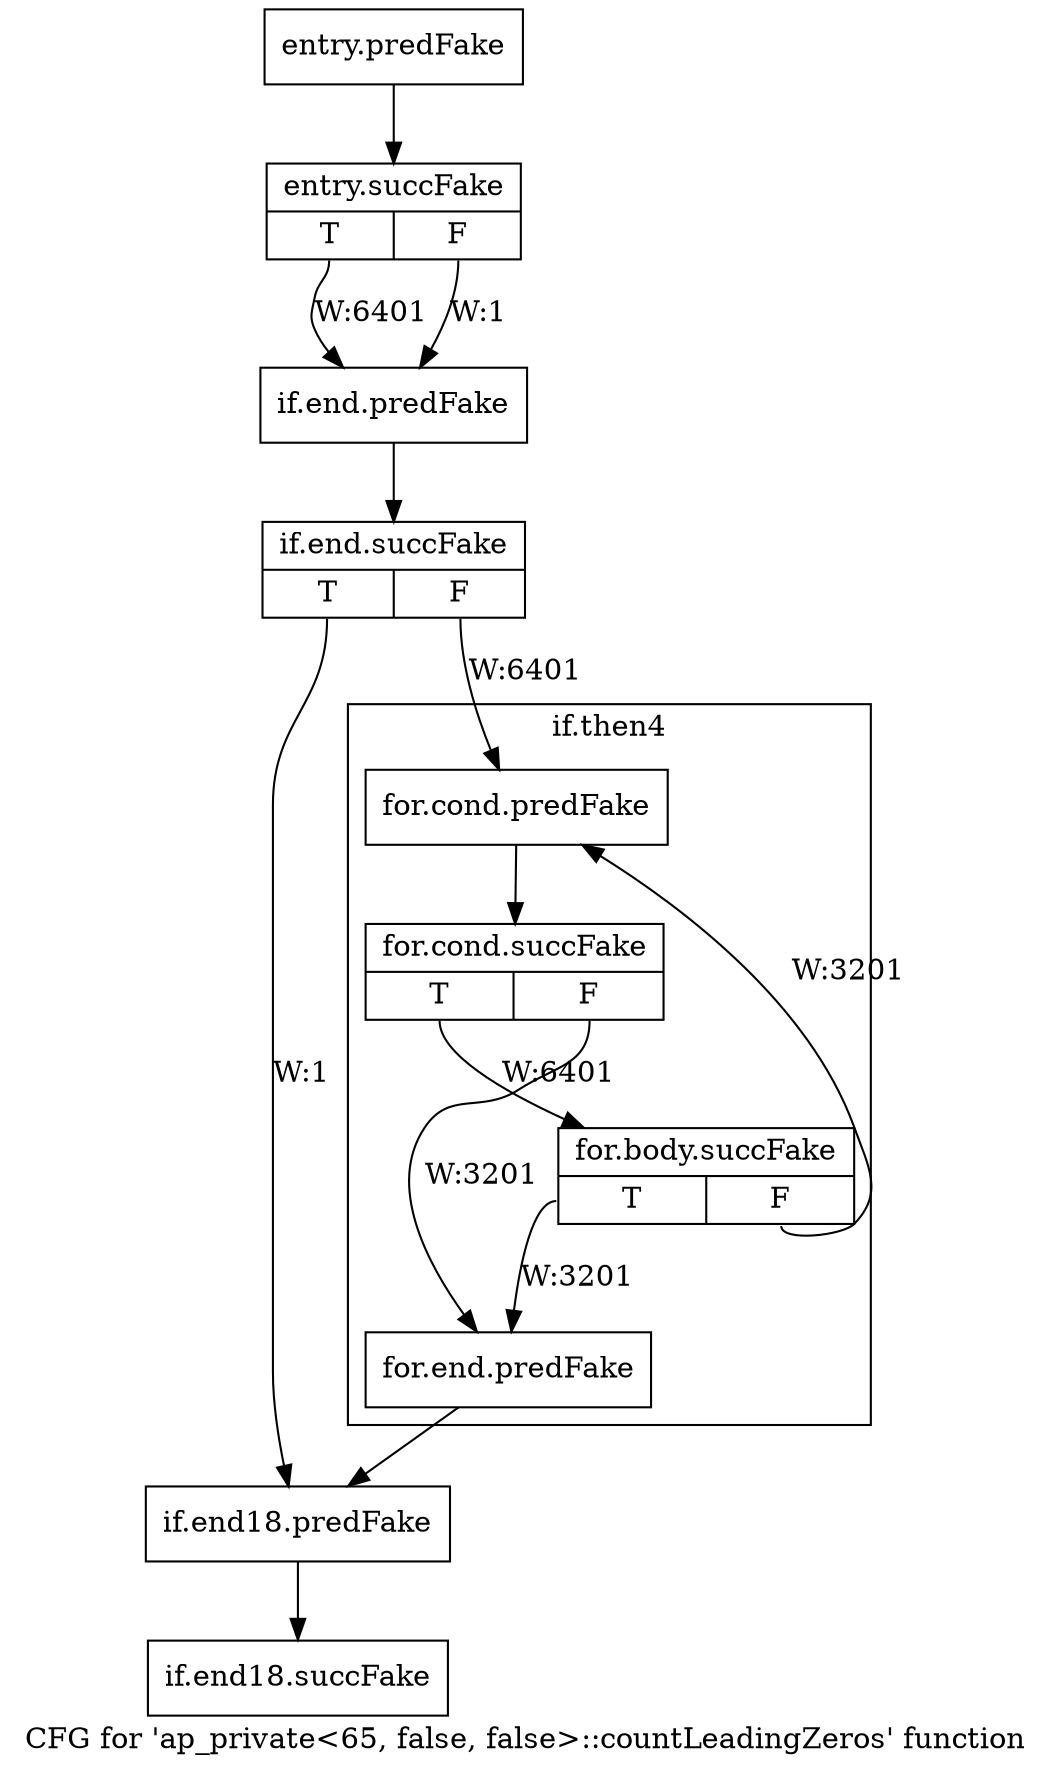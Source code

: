 digraph "CFG for 'ap_private\<65, false, false\>::countLeadingZeros' function" {
	label="CFG for 'ap_private\<65, false, false\>::countLeadingZeros' function";

	Node0x3bbc040 [shape=record,filename="",linenumber="",label="{entry.predFake}"];
	Node0x3bbc040 -> Node0x3ebc8a0[ callList="" memoryops="" filename="/tools/Xilinx/Vitis_HLS/2022.1/include/etc/ap_private.h" execusionnum="6400"];
	Node0x3ebc8a0 [shape=record,filename="/tools/Xilinx/Vitis_HLS/2022.1/include/etc/ap_private.h",linenumber="5724",label="{entry.succFake|{<s0>T|<s1>F}}"];
	Node0x3ebc8a0:s0 -> Node0x3bbc890[label="W:6401" callList="" memoryops="" filename="/tools/Xilinx/Vitis_HLS/2022.1/include/etc/ap_private.h" execusionnum="6400"];
	Node0x3ebc8a0:s1 -> Node0x3bbc890[label="W:1"];
	Node0x3bbc890 [shape=record,filename="/tools/Xilinx/Vitis_HLS/2022.1/include/etc/ap_private.h",linenumber="5725",label="{if.end.predFake}"];
	Node0x3bbc890 -> Node0x3ebcf60[ callList="" memoryops="" filename="/tools/Xilinx/Vitis_HLS/2022.1/include/etc/ap_private.h" execusionnum="6400"];
	Node0x3ebcf60 [shape=record,filename="/tools/Xilinx/Vitis_HLS/2022.1/include/etc/ap_private.h",linenumber="5725",label="{if.end.succFake|{<s0>T|<s1>F}}"];
	Node0x3ebcf60:s0 -> Node0x3bbcb60[label="W:1"];
	Node0x3ebcf60:s1 -> Node0x3bbc930[label="W:6401" callList="" memoryops="" filename="/tools/Xilinx/Vitis_HLS/2022.1/include/etc/ap_private.h" execusionnum="6400"];
	Node0x3bbcb10 [shape=record,filename="/tools/Xilinx/Vitis_HLS/2022.1/include/etc/ap_private.h",linenumber="5734",label="{for.end.predFake}"];
	Node0x3bbcb10 -> Node0x3bbcb60[ callList="" memoryops="" filename="/tools/Xilinx/Vitis_HLS/2022.1/include/etc/ap_private.h" execusionnum="6400"];
	Node0x3bbcb60 [shape=record,filename="/tools/Xilinx/Vitis_HLS/2022.1/include/etc/ap_private.h",linenumber="5735",label="{if.end18.predFake}"];
	Node0x3bbcb60 -> Node0x3ebd4a0[ callList="" memoryops="" filename="/tools/Xilinx/Vitis_HLS/2022.1/include/etc/ap_private.h" execusionnum="0"];
	Node0x3ebd4a0 [shape=record,filename="/tools/Xilinx/Vitis_HLS/2022.1/include/etc/ap_private.h",linenumber="5735",label="{if.end18.succFake}"];
subgraph cluster_0 {
	label="if.then4";
	tripcount="0";
	invocationtime="6401";

	Node0x3bbc930 [shape=record,filename="/tools/Xilinx/Vitis_HLS/2022.1/include/etc/ap_private.h",linenumber="5726",label="{for.cond.predFake}"];
	Node0x3bbc930 -> Node0x3ebd150[ callList="" memoryops="" filename="/tools/Xilinx/Vitis_HLS/2022.1/include/etc/ap_private.h" execusionnum="9600"];
	Node0x3ebd150 [shape=record,filename="/tools/Xilinx/Vitis_HLS/2022.1/include/etc/ap_private.h",linenumber="5726",label="{for.cond.succFake|{<s0>T|<s1>F}}"];
	Node0x3ebd150:s0 -> Node0x3ebd230[label="W:6401" callList="" memoryops="" filename="/tools/Xilinx/Vitis_HLS/2022.1/include/etc/ap_private.h" execusionnum="6400"];
	Node0x3ebd150:s1 -> Node0x3bbcb10[label="W:3201"];
	Node0x3ebd230 [shape=record,filename="/tools/Xilinx/Vitis_HLS/2022.1/include/etc/ap_private.h",linenumber="5727",label="{for.body.succFake|{<s0>T|<s1>F}}"];
	Node0x3ebd230:s0 -> Node0x3bbcb10[label="W:3201" callList="" memoryops="" filename="/tools/Xilinx/Vitis_HLS/2022.1/include/etc/ap_private.h" execusionnum="3200"];
	Node0x3ebd230:s1 -> Node0x3bbc930[label="W:3201" callList="" memoryops="" filename="/tools/Xilinx/Vitis_HLS/2022.1/include/etc/ap_private.h" execusionnum="3200"];
}
}
